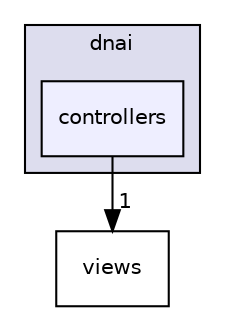 digraph "Gui/app/include/dnai/controllers" {
  compound=true
  node [ fontsize="10", fontname="Helvetica"];
  edge [ labelfontsize="10", labelfontname="Helvetica"];
  subgraph clusterdir_2412b997a73e0eba9ea0a70041d765c1 {
    graph [ bgcolor="#ddddee", pencolor="black", label="dnai" fontname="Helvetica", fontsize="10", URL="dir_2412b997a73e0eba9ea0a70041d765c1.html"]
  dir_f22f730c820323ae7cd577d31ed039e6 [shape=box, label="controllers", style="filled", fillcolor="#eeeeff", pencolor="black", URL="dir_f22f730c820323ae7cd577d31ed039e6.html"];
  }
  dir_6ede093656b80714efff831912af079c [shape=box label="views" URL="dir_6ede093656b80714efff831912af079c.html"];
  dir_f22f730c820323ae7cd577d31ed039e6->dir_6ede093656b80714efff831912af079c [headlabel="1", labeldistance=1.5 headhref="dir_000008_000018.html"];
}
